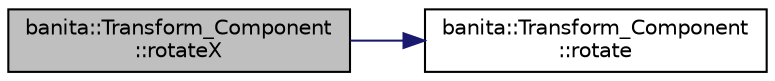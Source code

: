 digraph "banita::Transform_Component::rotateX"
{
 // LATEX_PDF_SIZE
  edge [fontname="Helvetica",fontsize="10",labelfontname="Helvetica",labelfontsize="10"];
  node [fontname="Helvetica",fontsize="10",shape=record];
  rankdir="LR";
  Node55 [label="banita::Transform_Component\l::rotateX",height=0.2,width=0.4,color="black", fillcolor="grey75", style="filled", fontcolor="black",tooltip="rotate this transform rotation x component"];
  Node55 -> Node56 [color="midnightblue",fontsize="10",style="solid",fontname="Helvetica"];
  Node56 [label="banita::Transform_Component\l::rotate",height=0.2,width=0.4,color="black", fillcolor="white", style="filled",URL="$d8/de9/classbanita_1_1_transform___component.html#abbcce56f6a091161a8ab5e83499282f0",tooltip="rotate this transform by the received vector"];
}
